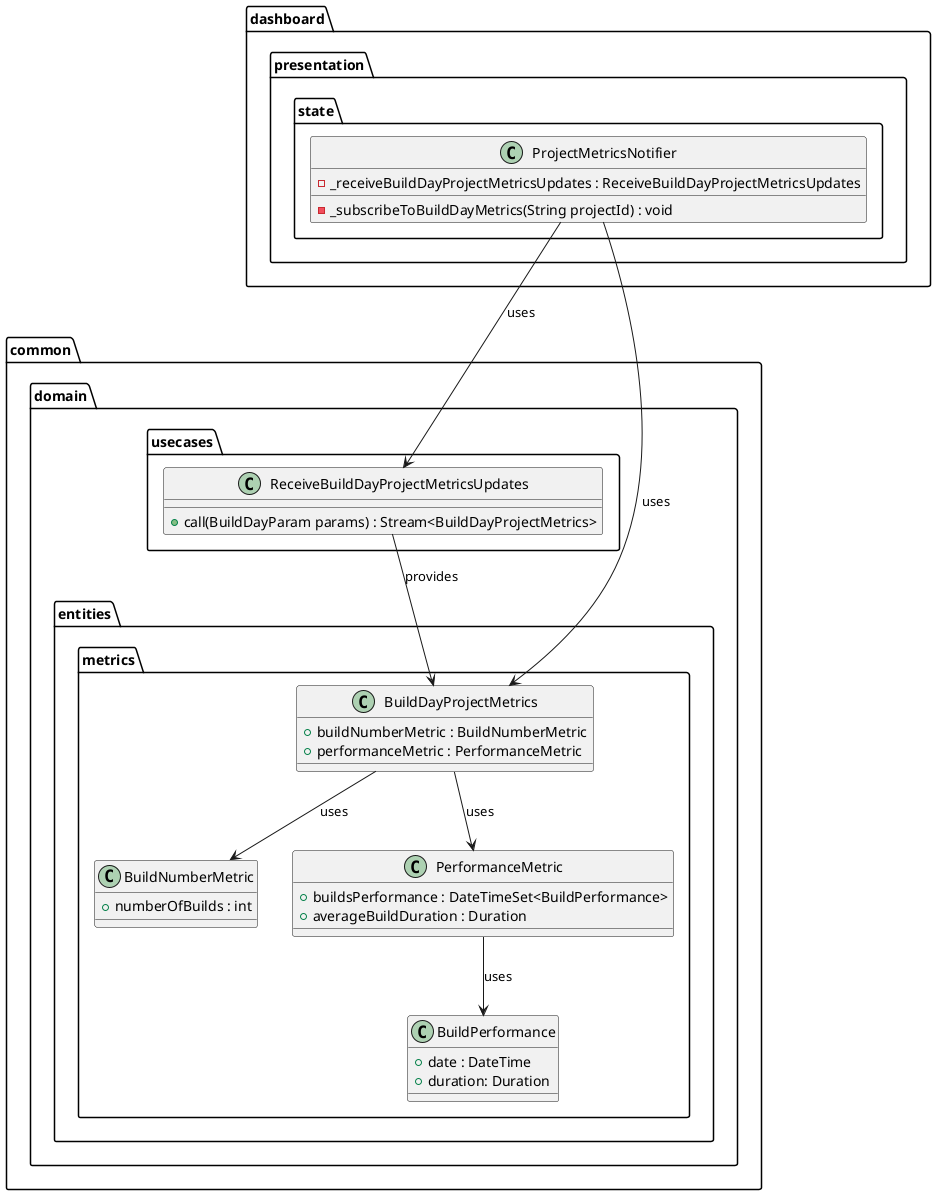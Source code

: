@startuml build_days_presentation_layer_class_diagram
    package common {
        package domain {
            package entities {
                package metrics {
                    class BuildNumberMetric {
                        + numberOfBuilds : int
                    }
                    class BuildPerformance {
                          + date : DateTime
                          + duration: Duration
                    }
                    class PerformanceMetric {
                        + buildsPerformance : DateTimeSet<BuildPerformance>
                        + averageBuildDuration : Duration
                    }
                    class BuildDayProjectMetrics {
                        + buildNumberMetric : BuildNumberMetric
                        + performanceMetric : PerformanceMetric
                    }
                }
            }

            package usecases {
                class ReceiveBuildDayProjectMetricsUpdates {
                    + call(BuildDayParam params) : Stream<BuildDayProjectMetrics>
                }
            }
        }
    }

    package dashboard {
        package presentation.state {
            class ProjectMetricsNotifier {
                - _receiveBuildDayProjectMetricsUpdates : ReceiveBuildDayProjectMetricsUpdates
                - _subscribeToBuildDayMetrics(String projectId) : void
            }
        }
    }

    ProjectMetricsNotifier --> ReceiveBuildDayProjectMetricsUpdates : uses
    ReceiveBuildDayProjectMetricsUpdates --> BuildDayProjectMetrics : provides
    ProjectMetricsNotifier --> BuildDayProjectMetrics : uses

    BuildDayProjectMetrics --> BuildNumberMetric : uses
    BuildDayProjectMetrics --> PerformanceMetric : uses
    PerformanceMetric --> BuildPerformance : uses
    
@enduml
